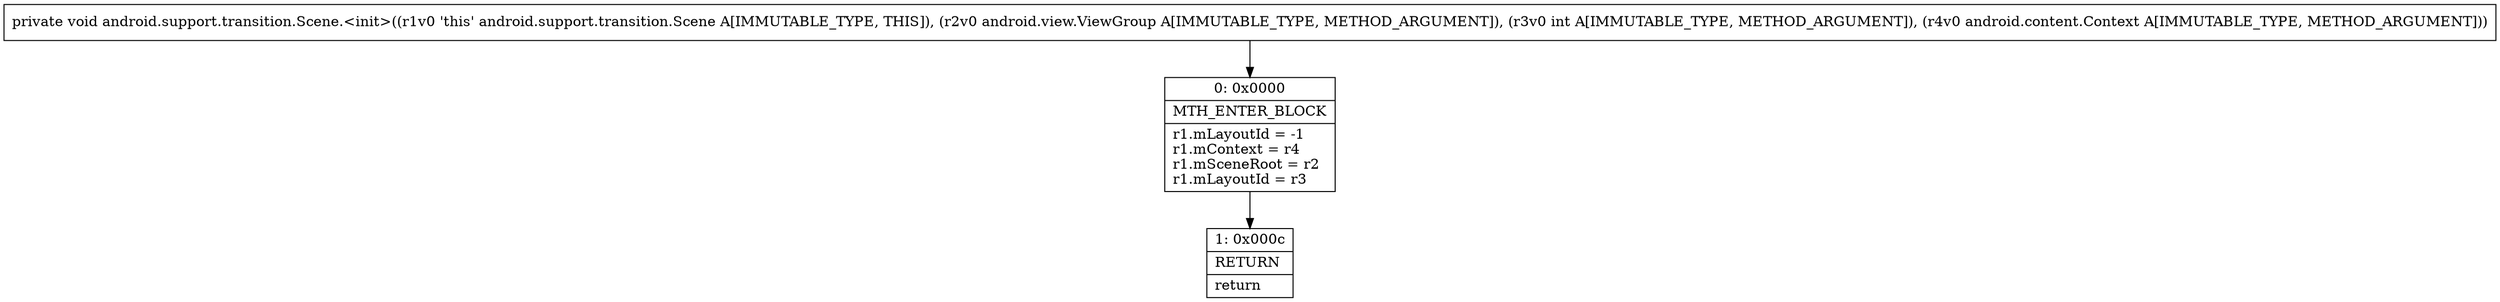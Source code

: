 digraph "CFG forandroid.support.transition.Scene.\<init\>(Landroid\/view\/ViewGroup;ILandroid\/content\/Context;)V" {
Node_0 [shape=record,label="{0\:\ 0x0000|MTH_ENTER_BLOCK\l|r1.mLayoutId = \-1\lr1.mContext = r4\lr1.mSceneRoot = r2\lr1.mLayoutId = r3\l}"];
Node_1 [shape=record,label="{1\:\ 0x000c|RETURN\l|return\l}"];
MethodNode[shape=record,label="{private void android.support.transition.Scene.\<init\>((r1v0 'this' android.support.transition.Scene A[IMMUTABLE_TYPE, THIS]), (r2v0 android.view.ViewGroup A[IMMUTABLE_TYPE, METHOD_ARGUMENT]), (r3v0 int A[IMMUTABLE_TYPE, METHOD_ARGUMENT]), (r4v0 android.content.Context A[IMMUTABLE_TYPE, METHOD_ARGUMENT])) }"];
MethodNode -> Node_0;
Node_0 -> Node_1;
}


